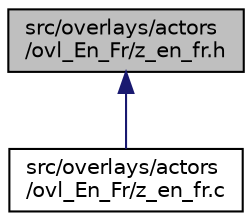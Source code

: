 digraph "src/overlays/actors/ovl_En_Fr/z_en_fr.h"
{
 // LATEX_PDF_SIZE
  edge [fontname="Helvetica",fontsize="10",labelfontname="Helvetica",labelfontsize="10"];
  node [fontname="Helvetica",fontsize="10",shape=record];
  Node1 [label="src/overlays/actors\l/ovl_En_Fr/z_en_fr.h",height=0.2,width=0.4,color="black", fillcolor="grey75", style="filled", fontcolor="black",tooltip=" "];
  Node1 -> Node2 [dir="back",color="midnightblue",fontsize="10",style="solid",fontname="Helvetica"];
  Node2 [label="src/overlays/actors\l/ovl_En_Fr/z_en_fr.c",height=0.2,width=0.4,color="black", fillcolor="white", style="filled",URL="$d3/d62/z__en__fr_8c.html",tooltip=" "];
}
